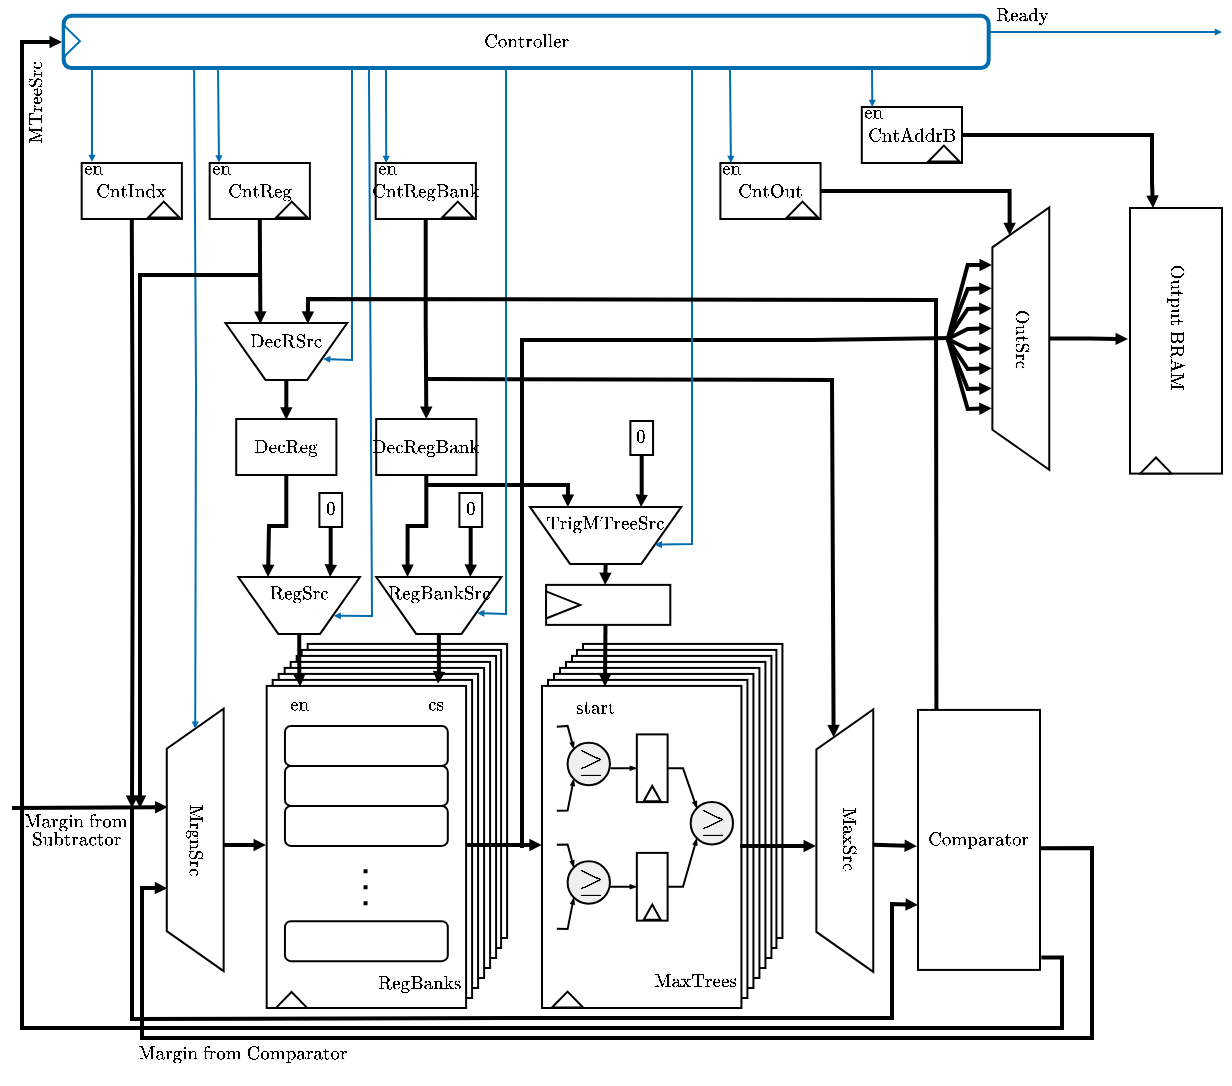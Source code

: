 <mxfile version="28.0.4">
  <diagram name="Page-1" id="qgKWTRnhQgjnjcgVLp99">
    <mxGraphModel dx="671" dy="353" grid="1" gridSize="5" guides="1" tooltips="1" connect="1" arrows="1" fold="1" page="1" pageScale="1" pageWidth="595" pageHeight="842" math="1" shadow="0">
      <root>
        <mxCell id="0" />
        <mxCell id="1" parent="0" />
        <mxCell id="4T01Y7rvJt7G6xIn6hby-263" value="" style="endArrow=block;html=1;rounded=0;endSize=1;endFill=1;strokeColor=#006EAF;" edge="1" parent="1">
          <mxGeometry width="50" height="50" relative="1" as="geometry">
            <mxPoint x="512.52" y="92.0" as="sourcePoint" />
            <mxPoint x="630" y="92" as="targetPoint" />
          </mxGeometry>
        </mxCell>
        <mxCell id="4T01Y7rvJt7G6xIn6hby-2" style="edgeStyle=orthogonalEdgeStyle;rounded=0;orthogonalLoop=1;jettySize=auto;html=1;strokeWidth=2;endArrow=block;endFill=1;endSize=1;exitX=1.011;exitY=0.952;exitDx=0;exitDy=0;exitPerimeter=0;" edge="1" parent="1" source="4T01Y7rvJt7G6xIn6hby-57">
          <mxGeometry relative="1" as="geometry">
            <mxPoint x="50" y="97" as="targetPoint" />
            <Array as="points">
              <mxPoint x="550" y="555" />
              <mxPoint x="550" y="590" />
              <mxPoint x="30" y="590" />
              <mxPoint x="30" y="97" />
            </Array>
            <mxPoint x="550" y="555" as="sourcePoint" />
          </mxGeometry>
        </mxCell>
        <mxCell id="4T01Y7rvJt7G6xIn6hby-13" value="" style="rounded=0;whiteSpace=wrap;html=1;" vertex="1" parent="1">
          <mxGeometry x="172.84" y="397.96" width="99.71" height="147.04" as="geometry" />
        </mxCell>
        <mxCell id="4T01Y7rvJt7G6xIn6hby-14" value="" style="rounded=0;whiteSpace=wrap;html=1;" vertex="1" parent="1">
          <mxGeometry x="169.84" y="400.96" width="99.71" height="149.04" as="geometry" />
        </mxCell>
        <mxCell id="4T01Y7rvJt7G6xIn6hby-16" value="" style="rounded=0;whiteSpace=wrap;html=1;" vertex="1" parent="1">
          <mxGeometry x="167.34" y="403.96" width="99.71" height="151.04" as="geometry" />
        </mxCell>
        <mxCell id="4T01Y7rvJt7G6xIn6hby-17" value="" style="rounded=0;whiteSpace=wrap;html=1;" vertex="1" parent="1">
          <mxGeometry x="164.34" y="406.96" width="99.71" height="153.04" as="geometry" />
        </mxCell>
        <mxCell id="4T01Y7rvJt7G6xIn6hby-18" value="" style="rounded=0;whiteSpace=wrap;html=1;" vertex="1" parent="1">
          <mxGeometry x="161.34" y="409.96" width="99.71" height="155.04" as="geometry" />
        </mxCell>
        <mxCell id="4T01Y7rvJt7G6xIn6hby-19" value="" style="rounded=0;whiteSpace=wrap;html=1;" vertex="1" parent="1">
          <mxGeometry x="158.34" y="412.96" width="99.71" height="157.04" as="geometry" />
        </mxCell>
        <mxCell id="4T01Y7rvJt7G6xIn6hby-20" value="" style="rounded=0;whiteSpace=wrap;html=1;" vertex="1" parent="1">
          <mxGeometry x="155.34" y="415.96" width="99.71" height="159.04" as="geometry" />
        </mxCell>
        <mxCell id="4T01Y7rvJt7G6xIn6hby-24" value="" style="endArrow=block;html=1;rounded=0;exitX=0.764;exitY=1.013;exitDx=0;exitDy=0;exitPerimeter=0;entryX=-0.005;entryY=0.335;entryDx=0;entryDy=0;entryPerimeter=0;endSize=1;endFill=1;strokeWidth=2;" edge="1" parent="1">
          <mxGeometry width="50" height="50" relative="1" as="geometry">
            <mxPoint x="117.0" y="498.5" as="sourcePoint" />
            <mxPoint x="152.0" y="498.5" as="targetPoint" />
          </mxGeometry>
        </mxCell>
        <mxCell id="4T01Y7rvJt7G6xIn6hby-29" value="" style="rounded=0;whiteSpace=wrap;html=1;" vertex="1" parent="1">
          <mxGeometry x="152.34" y="418.96" width="99.71" height="161.04" as="geometry" />
        </mxCell>
        <mxCell id="4T01Y7rvJt7G6xIn6hby-33" value="" style="rounded=1;whiteSpace=wrap;html=1;" vertex="1" parent="1">
          <mxGeometry x="161.48" y="478.96" width="81.42" height="20" as="geometry" />
        </mxCell>
        <mxCell id="4T01Y7rvJt7G6xIn6hby-34" value="" style="rounded=1;whiteSpace=wrap;html=1;" vertex="1" parent="1">
          <mxGeometry x="161.48" y="458.96" width="81.42" height="20" as="geometry" />
        </mxCell>
        <mxCell id="4T01Y7rvJt7G6xIn6hby-35" value="" style="rounded=1;whiteSpace=wrap;html=1;" vertex="1" parent="1">
          <mxGeometry x="161.48" y="438.96" width="81.42" height="20" as="geometry" />
        </mxCell>
        <mxCell id="4T01Y7rvJt7G6xIn6hby-36" value="" style="endArrow=none;dashed=1;html=1;dashPattern=1 3;strokeWidth=2;rounded=0;" edge="1" parent="1">
          <mxGeometry width="50" height="50" relative="1" as="geometry">
            <mxPoint x="201.77" y="510.57" as="sourcePoint" />
            <mxPoint x="201.77" y="530.57" as="targetPoint" />
          </mxGeometry>
        </mxCell>
        <mxCell id="4T01Y7rvJt7G6xIn6hby-37" value="" style="rounded=1;whiteSpace=wrap;html=1;" vertex="1" parent="1">
          <mxGeometry x="161.48" y="536.57" width="81.42" height="20" as="geometry" />
        </mxCell>
        <mxCell id="4T01Y7rvJt7G6xIn6hby-38" value="&lt;font style=&quot;font-size: 8px;&quot;&gt;$$\text{en}$$&lt;/font&gt;" style="text;html=1;align=center;verticalAlign=middle;whiteSpace=wrap;rounded=0;" vertex="1" parent="1">
          <mxGeometry x="163.32" y="425.19" width="10.52" height="7.54" as="geometry" />
        </mxCell>
        <mxCell id="4T01Y7rvJt7G6xIn6hby-39" value="&lt;font style=&quot;font-size: 8px;&quot;&gt;$$\text{cs}$$&lt;/font&gt;" style="text;html=1;align=center;verticalAlign=middle;whiteSpace=wrap;rounded=0;" vertex="1" parent="1">
          <mxGeometry x="231.5" y="425.19" width="9.1" height="7.54" as="geometry" />
        </mxCell>
        <mxCell id="4T01Y7rvJt7G6xIn6hby-42" value="" style="shape=trapezoid;perimeter=trapezoidPerimeter;whiteSpace=wrap;html=1;fixedSize=1;rotation=-90;fillColor=#FFFFFF;strokeWidth=1;" vertex="1" parent="1">
          <mxGeometry x="375.8" y="482.13" width="131.22" height="28.44" as="geometry" />
        </mxCell>
        <mxCell id="4T01Y7rvJt7G6xIn6hby-57" value="&lt;h5&gt;&lt;font face=&quot;Helvetica&quot; style=&quot;font-size: 8px;&quot;&gt;$$\text{Comparator}$$&lt;/font&gt;&lt;/h5&gt;" style="rounded=0;whiteSpace=wrap;html=1;rotation=0;" vertex="1" parent="1">
          <mxGeometry x="478" y="430.96" width="61" height="130" as="geometry" />
        </mxCell>
        <mxCell id="4T01Y7rvJt7G6xIn6hby-58" value="" style="shape=trapezoid;perimeter=trapezoidPerimeter;whiteSpace=wrap;html=1;fixedSize=1;rotation=-90;fillColor=#FFFFFF;strokeWidth=1;" vertex="1" parent="1">
          <mxGeometry x="51.0" y="481.74" width="131.22" height="28.44" as="geometry" />
        </mxCell>
        <mxCell id="4T01Y7rvJt7G6xIn6hby-59" value="" style="endArrow=block;html=1;rounded=0;exitX=0.5;exitY=1;exitDx=0;exitDy=0;entryX=-0.008;entryY=0.524;entryDx=0;entryDy=0;endSize=1;endFill=1;strokeWidth=2;entryPerimeter=0;" edge="1" parent="1" target="4T01Y7rvJt7G6xIn6hby-57">
          <mxGeometry width="50" height="50" relative="1" as="geometry">
            <mxPoint x="455.63" y="498.35" as="sourcePoint" />
            <mxPoint x="478" y="497.96" as="targetPoint" />
          </mxGeometry>
        </mxCell>
        <mxCell id="4T01Y7rvJt7G6xIn6hby-60" value="" style="shape=trapezoid;perimeter=trapezoidPerimeter;whiteSpace=wrap;html=1;fixedSize=1;rotation=-180;fillColor=#FFFFFF;strokeWidth=1;" vertex="1" parent="1">
          <mxGeometry x="138.15" y="364.5" width="60.87" height="28.44" as="geometry" />
        </mxCell>
        <mxCell id="4T01Y7rvJt7G6xIn6hby-61" value="" style="shape=trapezoid;perimeter=trapezoidPerimeter;whiteSpace=wrap;html=1;fixedSize=1;rotation=-180;fillColor=#FFFFFF;strokeWidth=1;" vertex="1" parent="1">
          <mxGeometry x="207.11" y="364.5" width="62.65" height="28.44" as="geometry" />
        </mxCell>
        <mxCell id="4T01Y7rvJt7G6xIn6hby-62" value="&lt;font style=&quot;font-size: 8px;&quot;&gt;$$\text{RegBankSrc}$$&lt;/font&gt;" style="text;html=1;align=center;verticalAlign=middle;whiteSpace=wrap;rounded=0;" vertex="1" parent="1">
          <mxGeometry x="220.68" y="364.5" width="35.52" height="16.44" as="geometry" />
        </mxCell>
        <mxCell id="4T01Y7rvJt7G6xIn6hby-63" value="&lt;font style=&quot;font-size: 8px;&quot;&gt;$$\text{RegSrc}$$&lt;/font&gt;" style="text;html=1;align=center;verticalAlign=middle;whiteSpace=wrap;rounded=0;" vertex="1" parent="1">
          <mxGeometry x="150.82" y="364.5" width="35.52" height="16.44" as="geometry" />
        </mxCell>
        <mxCell id="4T01Y7rvJt7G6xIn6hby-64" style="edgeStyle=orthogonalEdgeStyle;rounded=0;orthogonalLoop=1;jettySize=auto;html=1;entryX=0.168;entryY=0.002;entryDx=0;entryDy=0;entryPerimeter=0;endSize=1;endArrow=block;endFill=1;strokeWidth=2;" edge="1" parent="1" source="4T01Y7rvJt7G6xIn6hby-60" target="4T01Y7rvJt7G6xIn6hby-29">
          <mxGeometry relative="1" as="geometry" />
        </mxCell>
        <mxCell id="4T01Y7rvJt7G6xIn6hby-65" style="edgeStyle=orthogonalEdgeStyle;rounded=0;orthogonalLoop=1;jettySize=auto;html=1;entryX=0.829;entryY=0.012;entryDx=0;entryDy=0;entryPerimeter=0;endSize=1;endArrow=block;endFill=1;strokeWidth=2;" edge="1" parent="1" source="4T01Y7rvJt7G6xIn6hby-61" target="4T01Y7rvJt7G6xIn6hby-20">
          <mxGeometry relative="1" as="geometry" />
        </mxCell>
        <mxCell id="4T01Y7rvJt7G6xIn6hby-95" value="" style="endArrow=block;html=1;rounded=0;entryX=0.587;entryY=-0.022;entryDx=0;entryDy=0;entryPerimeter=0;endSize=1;endFill=1;strokeWidth=2;" edge="1" parent="1">
          <mxGeometry width="50" height="50" relative="1" as="geometry">
            <mxPoint x="25" y="480" as="sourcePoint" />
            <mxPoint x="102.764" y="479.544" as="targetPoint" />
          </mxGeometry>
        </mxCell>
        <mxCell id="4T01Y7rvJt7G6xIn6hby-97" style="edgeStyle=orthogonalEdgeStyle;rounded=0;orthogonalLoop=1;jettySize=auto;html=1;entryX=0.25;entryY=1;entryDx=0;entryDy=0;endSize=1;strokeWidth=2;endArrow=block;endFill=1;" edge="1" parent="1" source="4T01Y7rvJt7G6xIn6hby-98" target="4T01Y7rvJt7G6xIn6hby-61">
          <mxGeometry relative="1" as="geometry" />
        </mxCell>
        <mxCell id="4T01Y7rvJt7G6xIn6hby-98" value="&lt;font style=&quot;font-size: 8px;&quot;&gt;$$0$$&lt;/font&gt;" style="rounded=0;whiteSpace=wrap;html=1;" vertex="1" parent="1">
          <mxGeometry x="248.71" y="322.5" width="11.34" height="17" as="geometry" />
        </mxCell>
        <mxCell id="4T01Y7rvJt7G6xIn6hby-99" style="edgeStyle=orthogonalEdgeStyle;rounded=0;orthogonalLoop=1;jettySize=auto;html=1;entryX=0.75;entryY=1;entryDx=0;entryDy=0;endSize=1;endArrow=block;endFill=1;strokeWidth=2;" edge="1" parent="1" source="4T01Y7rvJt7G6xIn6hby-100" target="4T01Y7rvJt7G6xIn6hby-61">
          <mxGeometry relative="1" as="geometry" />
        </mxCell>
        <mxCell id="4T01Y7rvJt7G6xIn6hby-100" value="&lt;font style=&quot;font-size: 8px;&quot;&gt;$$\text{DecRegBank}$$&lt;/font&gt;" style="rounded=0;whiteSpace=wrap;html=1;" vertex="1" parent="1">
          <mxGeometry x="207.11" y="285.5" width="50.1" height="28" as="geometry" />
        </mxCell>
        <mxCell id="4T01Y7rvJt7G6xIn6hby-101" style="edgeStyle=orthogonalEdgeStyle;rounded=0;orthogonalLoop=1;jettySize=auto;html=1;entryX=0.25;entryY=1;entryDx=0;entryDy=0;endSize=1;strokeWidth=2;endArrow=block;endFill=1;" edge="1" parent="1" source="4T01Y7rvJt7G6xIn6hby-102">
          <mxGeometry relative="1" as="geometry">
            <mxPoint x="184.0" y="364.5" as="targetPoint" />
          </mxGeometry>
        </mxCell>
        <mxCell id="4T01Y7rvJt7G6xIn6hby-102" value="&lt;font style=&quot;font-size: 8px;&quot;&gt;$$0$$&lt;/font&gt;" style="rounded=0;whiteSpace=wrap;html=1;" vertex="1" parent="1">
          <mxGeometry x="178.71" y="322.5" width="11.34" height="17" as="geometry" />
        </mxCell>
        <mxCell id="4T01Y7rvJt7G6xIn6hby-103" style="edgeStyle=orthogonalEdgeStyle;rounded=0;orthogonalLoop=1;jettySize=auto;html=1;entryX=0.75;entryY=1;entryDx=0;entryDy=0;endSize=1;endArrow=block;endFill=1;strokeWidth=2;" edge="1" parent="1" source="4T01Y7rvJt7G6xIn6hby-104">
          <mxGeometry relative="1" as="geometry">
            <mxPoint x="153.0" y="364.5" as="targetPoint" />
          </mxGeometry>
        </mxCell>
        <mxCell id="4T01Y7rvJt7G6xIn6hby-104" value="&lt;font style=&quot;font-size: 8px;&quot;&gt;$$\text{DecReg}$$&lt;/font&gt;" style="rounded=0;whiteSpace=wrap;html=1;" vertex="1" parent="1">
          <mxGeometry x="137.11" y="285.5" width="50.1" height="28" as="geometry" />
        </mxCell>
        <mxCell id="4T01Y7rvJt7G6xIn6hby-105" style="edgeStyle=orthogonalEdgeStyle;rounded=0;orthogonalLoop=1;jettySize=auto;html=1;entryX=0.5;entryY=0;entryDx=0;entryDy=0;endSize=1;endArrow=block;endFill=1;strokeWidth=2;" edge="1" parent="1" source="4T01Y7rvJt7G6xIn6hby-106" target="4T01Y7rvJt7G6xIn6hby-104">
          <mxGeometry relative="1" as="geometry" />
        </mxCell>
        <mxCell id="4T01Y7rvJt7G6xIn6hby-106" value="" style="shape=trapezoid;perimeter=trapezoidPerimeter;whiteSpace=wrap;html=1;fixedSize=1;rotation=-180;fillColor=#FFFFFF;strokeWidth=1;flipH=0;flipV=0;direction=east;" vertex="1" parent="1">
          <mxGeometry x="131.72" y="237.5" width="60.87" height="28.44" as="geometry" />
        </mxCell>
        <mxCell id="4T01Y7rvJt7G6xIn6hby-107" value="&lt;font style=&quot;font-size: 8px;&quot;&gt;$$\text{DecRSrc}$$&lt;/font&gt;" style="text;html=1;align=center;verticalAlign=middle;whiteSpace=wrap;rounded=0;" vertex="1" parent="1">
          <mxGeometry x="140.74" y="240.5" width="42.84" height="12.56" as="geometry" />
        </mxCell>
        <mxCell id="4T01Y7rvJt7G6xIn6hby-109" value="" style="shape=trapezoid;perimeter=trapezoidPerimeter;whiteSpace=wrap;html=1;fixedSize=1;rotation=180;fillColor=#FFFFFF;strokeWidth=1;" vertex="1" parent="1">
          <mxGeometry x="284" y="329.505" width="75.65" height="28.44" as="geometry" />
        </mxCell>
        <mxCell id="4T01Y7rvJt7G6xIn6hby-110" value="" style="group;rotation=90;" vertex="1" connectable="0" parent="1">
          <mxGeometry x="307" y="343.505" width="32.22" height="62.09" as="geometry" />
        </mxCell>
        <mxCell id="4T01Y7rvJt7G6xIn6hby-111" value="" style="rounded=0;whiteSpace=wrap;html=1;rotation=90;" vertex="1" parent="4T01Y7rvJt7G6xIn6hby-110">
          <mxGeometry x="6.11" y="3.89" width="20" height="62.09" as="geometry" />
        </mxCell>
        <mxCell id="4T01Y7rvJt7G6xIn6hby-112" value="" style="triangle;whiteSpace=wrap;html=1;rotation=0;" vertex="1" parent="4T01Y7rvJt7G6xIn6hby-110">
          <mxGeometry x="-14.98" y="28.15" width="17.09" height="13.57" as="geometry" />
        </mxCell>
        <mxCell id="4T01Y7rvJt7G6xIn6hby-113" value="&lt;font style=&quot;font-size: 8px;&quot;&gt;$$\text{TrigMTreeSrc}$$&lt;/font&gt;" style="text;html=1;align=center;verticalAlign=middle;whiteSpace=wrap;rounded=0;rotation=0;" vertex="1" parent="1">
          <mxGeometry x="291.82" y="328.505" width="60" height="18" as="geometry" />
        </mxCell>
        <mxCell id="4T01Y7rvJt7G6xIn6hby-114" value="" style="endArrow=block;html=1;rounded=0;exitX=0.5;exitY=0;exitDx=0;exitDy=0;entryX=0.006;entryY=0.525;entryDx=0;entryDy=0;entryPerimeter=0;endSize=1;endFill=1;strokeWidth=2;" edge="1" parent="1" source="4T01Y7rvJt7G6xIn6hby-109" target="4T01Y7rvJt7G6xIn6hby-111">
          <mxGeometry width="50" height="50" relative="1" as="geometry">
            <mxPoint x="280" y="359.505" as="sourcePoint" />
            <mxPoint x="330" y="409.505" as="targetPoint" />
          </mxGeometry>
        </mxCell>
        <mxCell id="4T01Y7rvJt7G6xIn6hby-115" style="edgeStyle=orthogonalEdgeStyle;rounded=0;orthogonalLoop=1;jettySize=auto;html=1;entryX=0.25;entryY=1;entryDx=0;entryDy=0;endSize=1;strokeWidth=2;endArrow=block;endFill=1;" edge="1" parent="1" source="4T01Y7rvJt7G6xIn6hby-116">
          <mxGeometry relative="1" as="geometry">
            <mxPoint x="339.48" y="329.5" as="targetPoint" />
          </mxGeometry>
        </mxCell>
        <mxCell id="4T01Y7rvJt7G6xIn6hby-116" value="&lt;font style=&quot;font-size: 8px;&quot;&gt;$$0$$&lt;/font&gt;" style="rounded=0;whiteSpace=wrap;html=1;" vertex="1" parent="1">
          <mxGeometry x="334.19" y="286.5" width="11.34" height="17" as="geometry" />
        </mxCell>
        <mxCell id="4T01Y7rvJt7G6xIn6hby-117" value="" style="endArrow=block;html=1;rounded=0;entryX=0.75;entryY=1;entryDx=0;entryDy=0;strokeWidth=2;endFill=1;endSize=1;" edge="1" parent="1" target="4T01Y7rvJt7G6xIn6hby-109">
          <mxGeometry width="50" height="50" relative="1" as="geometry">
            <mxPoint x="233.0" y="318.5" as="sourcePoint" />
            <mxPoint x="395" y="318.5" as="targetPoint" />
            <Array as="points">
              <mxPoint x="303" y="318.5" />
            </Array>
          </mxGeometry>
        </mxCell>
        <mxCell id="4T01Y7rvJt7G6xIn6hby-166" value="" style="endArrow=block;html=1;rounded=0;strokeWidth=2;endSize=1;endFill=1;entryX=0;entryY=0.75;entryDx=0;entryDy=0;" edge="1" parent="1" target="4T01Y7rvJt7G6xIn6hby-57">
          <mxGeometry width="50" height="50" relative="1" as="geometry">
            <mxPoint x="85" y="480" as="sourcePoint" />
            <mxPoint x="95.0" y="564.5" as="targetPoint" />
            <Array as="points">
              <mxPoint x="85.0" y="555.5" />
              <mxPoint x="85.0" y="585.5" />
              <mxPoint x="290" y="585" />
              <mxPoint x="465" y="585" />
              <mxPoint x="465" y="556" />
              <mxPoint x="465" y="528" />
            </Array>
          </mxGeometry>
        </mxCell>
        <mxCell id="4T01Y7rvJt7G6xIn6hby-167" value="" style="endArrow=block;html=1;rounded=0;entryX=0.316;entryY=0.008;entryDx=0;entryDy=0;entryPerimeter=0;endSize=1;endFill=1;strokeWidth=2;exitX=1.003;exitY=0.532;exitDx=0;exitDy=0;exitPerimeter=0;" edge="1" parent="1" source="4T01Y7rvJt7G6xIn6hby-57" target="4T01Y7rvJt7G6xIn6hby-58">
          <mxGeometry width="50" height="50" relative="1" as="geometry">
            <mxPoint x="540" y="500" as="sourcePoint" />
            <mxPoint x="98.565" y="555.43" as="targetPoint" />
            <Array as="points">
              <mxPoint x="565" y="500" />
              <mxPoint x="565" y="595" />
              <mxPoint x="330" y="595" />
              <mxPoint x="90" y="595" />
              <mxPoint x="90" y="520" />
            </Array>
          </mxGeometry>
        </mxCell>
        <mxCell id="4T01Y7rvJt7G6xIn6hby-168" value="" style="endArrow=none;html=1;rounded=0;endSize=1;endFill=1;strokeWidth=2;startFill=0;" edge="1" parent="1">
          <mxGeometry width="50" height="50" relative="1" as="geometry">
            <mxPoint x="280" y="500" as="sourcePoint" />
            <mxPoint x="495" y="245" as="targetPoint" />
            <Array as="points">
              <mxPoint x="280" y="246" />
              <mxPoint x="385" y="246" />
              <mxPoint x="425" y="246" />
            </Array>
          </mxGeometry>
        </mxCell>
        <mxCell id="4T01Y7rvJt7G6xIn6hby-169" style="edgeStyle=orthogonalEdgeStyle;rounded=0;orthogonalLoop=1;jettySize=auto;html=1;endSize=1;endArrow=block;endFill=1;strokeWidth=2;" edge="1" parent="1" source="4T01Y7rvJt7G6xIn6hby-170">
          <mxGeometry relative="1" as="geometry">
            <mxPoint x="583" y="245.5" as="targetPoint" />
          </mxGeometry>
        </mxCell>
        <mxCell id="4T01Y7rvJt7G6xIn6hby-170" value="" style="shape=trapezoid;perimeter=trapezoidPerimeter;whiteSpace=wrap;html=1;fixedSize=1;rotation=-90;fillColor=#FFFFFF;strokeWidth=1;" vertex="1" parent="1">
          <mxGeometry x="463.8" y="231.06" width="131.22" height="28.44" as="geometry" />
        </mxCell>
        <mxCell id="4T01Y7rvJt7G6xIn6hby-171" value="" style="endArrow=block;html=1;rounded=0;entryX=-0.005;entryY=0.335;entryDx=0;entryDy=0;entryPerimeter=0;endSize=1;endFill=1;strokeWidth=2;" edge="1" parent="1">
          <mxGeometry width="50" height="50" relative="1" as="geometry">
            <mxPoint x="492.84" y="245.5" as="sourcePoint" />
            <mxPoint x="514.86" y="220.16" as="targetPoint" />
            <Array as="points">
              <mxPoint x="502.84" y="220.5" />
            </Array>
          </mxGeometry>
        </mxCell>
        <mxCell id="4T01Y7rvJt7G6xIn6hby-172" value="" style="endArrow=block;html=1;rounded=0;entryX=-0.005;entryY=0.335;entryDx=0;entryDy=0;entryPerimeter=0;endSize=1;endFill=1;strokeWidth=2;" edge="1" parent="1">
          <mxGeometry width="50" height="50" relative="1" as="geometry">
            <mxPoint x="492.84" y="245.5" as="sourcePoint" />
            <mxPoint x="514.86" y="230.16" as="targetPoint" />
            <Array as="points">
              <mxPoint x="502.84" y="230.5" />
            </Array>
          </mxGeometry>
        </mxCell>
        <mxCell id="4T01Y7rvJt7G6xIn6hby-173" value="" style="endArrow=block;html=1;rounded=0;entryX=-0.005;entryY=0.335;entryDx=0;entryDy=0;entryPerimeter=0;endSize=1;endFill=1;strokeWidth=2;" edge="1" parent="1">
          <mxGeometry width="50" height="50" relative="1" as="geometry">
            <mxPoint x="492.84" y="245.5" as="sourcePoint" />
            <mxPoint x="514.86" y="240.16" as="targetPoint" />
            <Array as="points">
              <mxPoint x="502.84" y="240.5" />
            </Array>
          </mxGeometry>
        </mxCell>
        <mxCell id="4T01Y7rvJt7G6xIn6hby-174" value="" style="endArrow=block;html=1;rounded=0;entryX=-0.005;entryY=0.335;entryDx=0;entryDy=0;entryPerimeter=0;endSize=1;endFill=1;strokeWidth=2;" edge="1" parent="1">
          <mxGeometry width="50" height="50" relative="1" as="geometry">
            <mxPoint x="492.84" y="245.5" as="sourcePoint" />
            <mxPoint x="514.86" y="250.16" as="targetPoint" />
            <Array as="points">
              <mxPoint x="502.84" y="250.5" />
            </Array>
          </mxGeometry>
        </mxCell>
        <mxCell id="4T01Y7rvJt7G6xIn6hby-175" value="" style="endArrow=block;html=1;rounded=0;entryX=-0.005;entryY=0.335;entryDx=0;entryDy=0;entryPerimeter=0;endSize=1;endFill=1;strokeWidth=2;" edge="1" parent="1">
          <mxGeometry width="50" height="50" relative="1" as="geometry">
            <mxPoint x="492.84" y="245.5" as="sourcePoint" />
            <mxPoint x="514.86" y="260.16" as="targetPoint" />
            <Array as="points">
              <mxPoint x="502.84" y="260.5" />
            </Array>
          </mxGeometry>
        </mxCell>
        <mxCell id="4T01Y7rvJt7G6xIn6hby-176" value="" style="endArrow=block;html=1;rounded=0;entryX=-0.005;entryY=0.335;entryDx=0;entryDy=0;entryPerimeter=0;endSize=1;endFill=1;strokeWidth=2;" edge="1" parent="1">
          <mxGeometry width="50" height="50" relative="1" as="geometry">
            <mxPoint x="492.84" y="245.5" as="sourcePoint" />
            <mxPoint x="514.86" y="270.16" as="targetPoint" />
            <Array as="points">
              <mxPoint x="502.84" y="270.5" />
            </Array>
          </mxGeometry>
        </mxCell>
        <mxCell id="4T01Y7rvJt7G6xIn6hby-177" value="" style="endArrow=block;html=1;rounded=0;entryX=-0.005;entryY=0.335;entryDx=0;entryDy=0;entryPerimeter=0;endSize=1;endFill=1;strokeWidth=2;" edge="1" parent="1">
          <mxGeometry width="50" height="50" relative="1" as="geometry">
            <mxPoint x="492.84" y="245.5" as="sourcePoint" />
            <mxPoint x="514.86" y="280.16" as="targetPoint" />
            <Array as="points">
              <mxPoint x="502.84" y="280.5" />
            </Array>
          </mxGeometry>
        </mxCell>
        <mxCell id="4T01Y7rvJt7G6xIn6hby-178" value="" style="endArrow=block;html=1;rounded=0;entryX=-0.005;entryY=0.335;entryDx=0;entryDy=0;entryPerimeter=0;endSize=1;endFill=1;strokeWidth=2;" edge="1" parent="1">
          <mxGeometry width="50" height="50" relative="1" as="geometry">
            <mxPoint x="492.84" y="245.5" as="sourcePoint" />
            <mxPoint x="515" y="208.5" as="targetPoint" />
            <Array as="points">
              <mxPoint x="502.84" y="208.5" />
            </Array>
          </mxGeometry>
        </mxCell>
        <mxCell id="4T01Y7rvJt7G6xIn6hby-179" style="edgeStyle=orthogonalEdgeStyle;rounded=0;orthogonalLoop=1;jettySize=auto;html=1;endSize=1;strokeWidth=2;endArrow=block;endFill=1;startFill=0;exitX=0.5;exitY=1;exitDx=0;exitDy=0;" edge="1" parent="1">
          <mxGeometry relative="1" as="geometry">
            <mxPoint x="85" y="480" as="targetPoint" />
            <mxPoint x="84.89" y="182.5" as="sourcePoint" />
          </mxGeometry>
        </mxCell>
        <mxCell id="4T01Y7rvJt7G6xIn6hby-180" value="" style="group" vertex="1" connectable="0" parent="1">
          <mxGeometry x="59.84" y="157.5" width="50.1" height="28" as="geometry" />
        </mxCell>
        <mxCell id="4T01Y7rvJt7G6xIn6hby-181" value="&lt;font style=&quot;font-size: 8px;&quot;&gt;$$\text{CntIndx}$$&lt;/font&gt;" style="rounded=0;whiteSpace=wrap;html=1;" vertex="1" parent="4T01Y7rvJt7G6xIn6hby-180">
          <mxGeometry width="50.1" height="28" as="geometry" />
        </mxCell>
        <mxCell id="4T01Y7rvJt7G6xIn6hby-182" value="" style="triangle;whiteSpace=wrap;html=1;rotation=-90;" vertex="1" parent="4T01Y7rvJt7G6xIn6hby-180">
          <mxGeometry x="37.08" y="15.51" width="7.95" height="15.57" as="geometry" />
        </mxCell>
        <mxCell id="4T01Y7rvJt7G6xIn6hby-183" value="&lt;font style=&quot;font-size: 8px;&quot;&gt;$$\text{en}$$&lt;/font&gt;" style="text;html=1;align=center;verticalAlign=middle;whiteSpace=wrap;rounded=0;" vertex="1" parent="4T01Y7rvJt7G6xIn6hby-180">
          <mxGeometry x="1.137e-13" width="10.52" height="7.54" as="geometry" />
        </mxCell>
        <mxCell id="4T01Y7rvJt7G6xIn6hby-184" value="" style="group" vertex="1" connectable="0" parent="1">
          <mxGeometry x="123.84" y="157.5" width="50.1" height="28" as="geometry" />
        </mxCell>
        <mxCell id="4T01Y7rvJt7G6xIn6hby-185" value="&lt;font style=&quot;font-size: 8px;&quot;&gt;$$\text{CntReg}$$&lt;/font&gt;" style="rounded=0;whiteSpace=wrap;html=1;" vertex="1" parent="4T01Y7rvJt7G6xIn6hby-184">
          <mxGeometry width="50.1" height="28" as="geometry" />
        </mxCell>
        <mxCell id="4T01Y7rvJt7G6xIn6hby-186" value="" style="triangle;whiteSpace=wrap;html=1;rotation=-90;" vertex="1" parent="4T01Y7rvJt7G6xIn6hby-184">
          <mxGeometry x="37.08" y="15.51" width="7.95" height="15.57" as="geometry" />
        </mxCell>
        <mxCell id="4T01Y7rvJt7G6xIn6hby-187" value="&lt;font style=&quot;font-size: 8px;&quot;&gt;$$\text{en}$$&lt;/font&gt;" style="text;html=1;align=center;verticalAlign=middle;whiteSpace=wrap;rounded=0;" vertex="1" parent="4T01Y7rvJt7G6xIn6hby-184">
          <mxGeometry x="1.137e-13" width="10.52" height="7.54" as="geometry" />
        </mxCell>
        <mxCell id="4T01Y7rvJt7G6xIn6hby-188" value="" style="endArrow=block;html=1;rounded=0;exitX=0.5;exitY=1;exitDx=0;exitDy=0;entryX=0.501;entryY=-0.204;entryDx=0;entryDy=0;entryPerimeter=0;endSize=1;endFill=1;strokeWidth=2;" edge="1" parent="1" source="4T01Y7rvJt7G6xIn6hby-185">
          <mxGeometry width="50" height="50" relative="1" as="geometry">
            <mxPoint x="171.84" y="285.5" as="sourcePoint" />
            <mxPoint x="149.203" y="237.938" as="targetPoint" />
          </mxGeometry>
        </mxCell>
        <mxCell id="4T01Y7rvJt7G6xIn6hby-189" value="" style="group" vertex="1" connectable="0" parent="1">
          <mxGeometry x="206.84" y="157.5" width="50.1" height="28" as="geometry" />
        </mxCell>
        <mxCell id="4T01Y7rvJt7G6xIn6hby-190" value="&lt;font style=&quot;font-size: 8px;&quot;&gt;$$\text{CntRegBank}$$&lt;/font&gt;" style="rounded=0;whiteSpace=wrap;html=1;" vertex="1" parent="4T01Y7rvJt7G6xIn6hby-189">
          <mxGeometry width="50.1" height="28" as="geometry" />
        </mxCell>
        <mxCell id="4T01Y7rvJt7G6xIn6hby-191" value="" style="triangle;whiteSpace=wrap;html=1;rotation=-90;" vertex="1" parent="4T01Y7rvJt7G6xIn6hby-189">
          <mxGeometry x="37.08" y="15.51" width="7.95" height="15.57" as="geometry" />
        </mxCell>
        <mxCell id="4T01Y7rvJt7G6xIn6hby-192" value="&lt;font style=&quot;font-size: 8px;&quot;&gt;$$\text{en}$$&lt;/font&gt;" style="text;html=1;align=center;verticalAlign=middle;whiteSpace=wrap;rounded=0;" vertex="1" parent="4T01Y7rvJt7G6xIn6hby-189">
          <mxGeometry x="1.137e-13" width="10.52" height="7.54" as="geometry" />
        </mxCell>
        <mxCell id="4T01Y7rvJt7G6xIn6hby-193" style="edgeStyle=orthogonalEdgeStyle;rounded=0;orthogonalLoop=1;jettySize=auto;html=1;entryX=0.5;entryY=0;entryDx=0;entryDy=0;strokeWidth=2;endArrow=block;endFill=1;endSize=1;" edge="1" parent="1" source="4T01Y7rvJt7G6xIn6hby-190" target="4T01Y7rvJt7G6xIn6hby-100">
          <mxGeometry relative="1" as="geometry" />
        </mxCell>
        <mxCell id="4T01Y7rvJt7G6xIn6hby-194" value="" style="group" vertex="1" connectable="0" parent="1">
          <mxGeometry x="379.19" y="157.5" width="50.1" height="28" as="geometry" />
        </mxCell>
        <mxCell id="4T01Y7rvJt7G6xIn6hby-195" value="&lt;font style=&quot;font-size: 8px;&quot;&gt;$$\text{CntOut}$$&lt;/font&gt;" style="rounded=0;whiteSpace=wrap;html=1;" vertex="1" parent="4T01Y7rvJt7G6xIn6hby-194">
          <mxGeometry width="50.1" height="28" as="geometry" />
        </mxCell>
        <mxCell id="4T01Y7rvJt7G6xIn6hby-196" value="" style="triangle;whiteSpace=wrap;html=1;rotation=-90;" vertex="1" parent="4T01Y7rvJt7G6xIn6hby-194">
          <mxGeometry x="37.08" y="15.51" width="7.95" height="15.57" as="geometry" />
        </mxCell>
        <mxCell id="4T01Y7rvJt7G6xIn6hby-197" value="&lt;font style=&quot;font-size: 8px;&quot;&gt;$$\text{en}$$&lt;/font&gt;" style="text;html=1;align=center;verticalAlign=middle;whiteSpace=wrap;rounded=0;" vertex="1" parent="4T01Y7rvJt7G6xIn6hby-194">
          <mxGeometry width="10.52" height="7.54" as="geometry" />
        </mxCell>
        <mxCell id="4T01Y7rvJt7G6xIn6hby-199" style="edgeStyle=orthogonalEdgeStyle;rounded=0;orthogonalLoop=1;jettySize=auto;html=1;entryX=1;entryY=0.25;entryDx=0;entryDy=0;strokeWidth=2;endArrow=block;endFill=1;endSize=1;" edge="1" parent="1" source="4T01Y7rvJt7G6xIn6hby-195" target="4T01Y7rvJt7G6xIn6hby-170">
          <mxGeometry relative="1" as="geometry">
            <Array as="points">
              <mxPoint x="524" y="172" />
            </Array>
          </mxGeometry>
        </mxCell>
        <mxCell id="4T01Y7rvJt7G6xIn6hby-200" value="" style="group" vertex="1" connectable="0" parent="1">
          <mxGeometry x="449.9" y="129.5" width="50.1" height="28" as="geometry" />
        </mxCell>
        <mxCell id="4T01Y7rvJt7G6xIn6hby-202" value="&lt;font style=&quot;font-size: 8px;&quot;&gt;$$\text{CntAddrB}$$&lt;/font&gt;" style="rounded=0;whiteSpace=wrap;html=1;" vertex="1" parent="4T01Y7rvJt7G6xIn6hby-200">
          <mxGeometry width="50.1" height="28" as="geometry" />
        </mxCell>
        <mxCell id="4T01Y7rvJt7G6xIn6hby-203" value="" style="triangle;whiteSpace=wrap;html=1;rotation=-90;" vertex="1" parent="4T01Y7rvJt7G6xIn6hby-200">
          <mxGeometry x="37.08" y="15.51" width="7.95" height="15.57" as="geometry" />
        </mxCell>
        <mxCell id="4T01Y7rvJt7G6xIn6hby-204" value="&lt;font style=&quot;font-size: 8px;&quot;&gt;$$\text{en}$$&lt;/font&gt;" style="text;html=1;align=center;verticalAlign=middle;whiteSpace=wrap;rounded=0;" vertex="1" parent="4T01Y7rvJt7G6xIn6hby-200">
          <mxGeometry width="10.52" height="7.54" as="geometry" />
        </mxCell>
        <mxCell id="4T01Y7rvJt7G6xIn6hby-205" value="" style="endArrow=block;html=1;rounded=0;entryX=1;entryY=0.25;entryDx=0;entryDy=0;strokeWidth=2;endFill=1;endSize=1;" edge="1" parent="1" target="4T01Y7rvJt7G6xIn6hby-42">
          <mxGeometry width="50" height="50" relative="1" as="geometry">
            <mxPoint x="232.84" y="265.5" as="sourcePoint" />
            <mxPoint x="451.81" y="490.678" as="targetPoint" />
            <Array as="points">
              <mxPoint x="435" y="266" />
            </Array>
          </mxGeometry>
        </mxCell>
        <mxCell id="4T01Y7rvJt7G6xIn6hby-214" value="" style="rounded=1;whiteSpace=wrap;html=1;strokeColor=#006EAF;strokeWidth=2;rotation=90;" vertex="1" parent="1">
          <mxGeometry x="269.05" y="-134.29" width="26.09" height="462.5" as="geometry" />
        </mxCell>
        <mxCell id="4T01Y7rvJt7G6xIn6hby-217" value="" style="endArrow=block;html=1;rounded=0;exitX=0.999;exitY=0.859;exitDx=0;exitDy=0;entryX=1;entryY=0.5;entryDx=0;entryDy=0;endSize=1;endFill=1;strokeColor=#006EAF;exitPerimeter=0;" edge="1" parent="1" source="4T01Y7rvJt7G6xIn6hby-214" target="4T01Y7rvJt7G6xIn6hby-58">
          <mxGeometry width="50" height="50" relative="1" as="geometry">
            <mxPoint x="116.74" y="289.5" as="sourcePoint" />
            <mxPoint x="119.29" y="640.35" as="targetPoint" />
            <Array as="points">
              <mxPoint x="117" y="269.5" />
            </Array>
          </mxGeometry>
        </mxCell>
        <mxCell id="4T01Y7rvJt7G6xIn6hby-219" value="" style="endArrow=block;html=1;rounded=0;entryX=0.093;entryY=-0.01;entryDx=0;entryDy=0;entryPerimeter=0;strokeColor=#006EAF;endFill=1;endSize=1;" edge="1" parent="1" target="4T01Y7rvJt7G6xIn6hby-185">
          <mxGeometry width="50" height="50" relative="1" as="geometry">
            <mxPoint x="128" y="110" as="sourcePoint" />
            <mxPoint x="185" y="259.5" as="targetPoint" />
            <Array as="points" />
          </mxGeometry>
        </mxCell>
        <mxCell id="4T01Y7rvJt7G6xIn6hby-220" value="" style="endArrow=block;html=1;rounded=0;entryX=0.198;entryY=0.367;entryDx=0;entryDy=0;endSize=1;endFill=1;strokeColor=#006EAF;entryPerimeter=0;" edge="1" parent="1" target="4T01Y7rvJt7G6xIn6hby-106">
          <mxGeometry width="50" height="50" relative="1" as="geometry">
            <mxPoint x="195" y="110" as="sourcePoint" />
            <mxPoint x="25" y="379.5" as="targetPoint" />
            <Array as="points">
              <mxPoint x="195" y="256" />
            </Array>
          </mxGeometry>
        </mxCell>
        <mxCell id="4T01Y7rvJt7G6xIn6hby-221" value="" style="endArrow=block;html=1;rounded=0;entryX=0.217;entryY=0.318;entryDx=0;entryDy=0;endSize=1;endFill=1;strokeColor=#006EAF;entryPerimeter=0;exitX=1.026;exitY=0.67;exitDx=0;exitDy=0;exitPerimeter=0;" edge="1" parent="1" source="4T01Y7rvJt7G6xIn6hby-214" target="4T01Y7rvJt7G6xIn6hby-60">
          <mxGeometry width="50" height="50" relative="1" as="geometry">
            <mxPoint x="201" y="110" as="sourcePoint" />
            <mxPoint x="186.055" y="537.266" as="targetPoint" />
            <Array as="points">
              <mxPoint x="205" y="384" />
            </Array>
          </mxGeometry>
        </mxCell>
        <mxCell id="4T01Y7rvJt7G6xIn6hby-222" value="" style="endArrow=block;html=1;rounded=0;entryX=0.5;entryY=0;entryDx=0;entryDy=0;strokeColor=#006EAF;endSize=1;endFill=1;" edge="1" parent="1" target="4T01Y7rvJt7G6xIn6hby-192">
          <mxGeometry width="50" height="50" relative="1" as="geometry">
            <mxPoint x="212" y="110" as="sourcePoint" />
            <mxPoint x="275" y="219.5" as="targetPoint" />
            <Array as="points" />
          </mxGeometry>
        </mxCell>
        <mxCell id="4T01Y7rvJt7G6xIn6hby-223" value="" style="endArrow=block;html=1;rounded=0;entryX=0.194;entryY=0.366;entryDx=0;entryDy=0;entryPerimeter=0;endSize=1;endFill=1;strokeColor=#006EAF;" edge="1" parent="1" target="4T01Y7rvJt7G6xIn6hby-61">
          <mxGeometry width="50" height="50" relative="1" as="geometry">
            <mxPoint x="272" y="110" as="sourcePoint" />
            <mxPoint x="253.825" y="536.894" as="targetPoint" />
            <Array as="points">
              <mxPoint x="272" y="219.5" />
              <mxPoint x="272" y="383" />
            </Array>
          </mxGeometry>
        </mxCell>
        <mxCell id="4T01Y7rvJt7G6xIn6hby-224" value="" style="endArrow=block;html=1;rounded=0;entryX=0;entryY=0.25;entryDx=0;entryDy=0;endSize=1;endFill=1;strokeColor=#006EAF;" edge="1" parent="1" target="4T01Y7rvJt7G6xIn6hby-109">
          <mxGeometry width="50" height="50" relative="1" as="geometry">
            <mxPoint x="365" y="110" as="sourcePoint" />
            <mxPoint x="375" y="269.5" as="targetPoint" />
            <Array as="points">
              <mxPoint x="365" y="209.5" />
              <mxPoint x="365" y="348" />
            </Array>
          </mxGeometry>
        </mxCell>
        <mxCell id="4T01Y7rvJt7G6xIn6hby-225" value="" style="endArrow=block;html=1;rounded=0;entryX=0.5;entryY=0;entryDx=0;entryDy=0;strokeColor=#006EAF;endSize=1;endFill=1;" edge="1" parent="1" target="4T01Y7rvJt7G6xIn6hby-197">
          <mxGeometry width="50" height="50" relative="1" as="geometry">
            <mxPoint x="384" y="110" as="sourcePoint" />
            <mxPoint x="275" y="159.5" as="targetPoint" />
            <Array as="points" />
          </mxGeometry>
        </mxCell>
        <mxCell id="4T01Y7rvJt7G6xIn6hby-226" value="" style="endArrow=block;html=1;rounded=0;entryX=0.5;entryY=0;entryDx=0;entryDy=0;endSize=1;endFill=1;strokeColor=#006EAF;" edge="1" parent="1" target="4T01Y7rvJt7G6xIn6hby-204">
          <mxGeometry width="50" height="50" relative="1" as="geometry">
            <mxPoint x="455" y="110" as="sourcePoint" />
            <mxPoint x="435" y="189.5" as="targetPoint" />
            <Array as="points" />
          </mxGeometry>
        </mxCell>
        <mxCell id="4T01Y7rvJt7G6xIn6hby-227" value="" style="endArrow=block;html=1;rounded=0;exitX=0.151;exitY=-0.001;exitDx=0;exitDy=0;exitPerimeter=0;entryX=0.751;entryY=-0.205;entryDx=0;entryDy=0;entryPerimeter=0;endSize=1;endFill=1;strokeWidth=2;" edge="1" parent="1" source="4T01Y7rvJt7G6xIn6hby-57" target="4T01Y7rvJt7G6xIn6hby-107">
          <mxGeometry width="50" height="50" relative="1" as="geometry">
            <mxPoint x="515" y="445.5" as="sourcePoint" />
            <mxPoint x="173" y="235.5" as="targetPoint" />
            <Array as="points">
              <mxPoint x="487" y="226" />
              <mxPoint x="173" y="225.5" />
            </Array>
          </mxGeometry>
        </mxCell>
        <mxCell id="4T01Y7rvJt7G6xIn6hby-245" value="&lt;font style=&quot;font-size: 8px;&quot;&gt;$$\text{RegBanks}$$&lt;/font&gt;" style="text;html=1;align=center;verticalAlign=middle;whiteSpace=wrap;rounded=0;" vertex="1" parent="1">
          <mxGeometry x="211.19" y="560" width="35.52" height="16.44" as="geometry" />
        </mxCell>
        <mxCell id="4T01Y7rvJt7G6xIn6hby-247" value="&lt;font style=&quot;font-size: 8px;&quot;&gt;$$\text{MaxSrc}$$&lt;/font&gt;" style="text;html=1;align=center;verticalAlign=middle;whiteSpace=wrap;rounded=0;rotation=90;" vertex="1" parent="1">
          <mxGeometry x="426.0" y="487.33" width="35.52" height="16.44" as="geometry" />
        </mxCell>
        <mxCell id="4T01Y7rvJt7G6xIn6hby-249" value="&lt;font style=&quot;font-size: 8px;&quot;&gt;$$\text{MrgnSrc}$$&lt;/font&gt;" style="text;html=1;align=center;verticalAlign=middle;whiteSpace=wrap;rounded=0;rotation=90;" vertex="1" parent="1">
          <mxGeometry x="98.85" y="487.74" width="35.52" height="16.44" as="geometry" />
        </mxCell>
        <mxCell id="4T01Y7rvJt7G6xIn6hby-250" value="&lt;font style=&quot;font-size: 8px;&quot;&gt;$$\text{OutSrc}$$&lt;/font&gt;" style="text;html=1;align=center;verticalAlign=middle;whiteSpace=wrap;rounded=0;rotation=90;" vertex="1" parent="1">
          <mxGeometry x="511.65" y="237.06" width="35.52" height="16.44" as="geometry" />
        </mxCell>
        <mxCell id="4T01Y7rvJt7G6xIn6hby-253" value="&lt;font style=&quot;font-size: 8px;&quot;&gt;$$\text{MTreeSrc}$$&lt;/font&gt;" style="text;html=1;align=center;verticalAlign=middle;whiteSpace=wrap;rounded=0;rotation=-90;" vertex="1" parent="1">
          <mxGeometry x="19.32" y="118.56" width="35.52" height="16.44" as="geometry" />
        </mxCell>
        <mxCell id="4T01Y7rvJt7G6xIn6hby-254" value="&lt;font style=&quot;font-size: 8px;&quot;&gt;$$\text{Controller}$$&lt;/font&gt;" style="text;html=1;align=center;verticalAlign=middle;whiteSpace=wrap;rounded=0;rotation=0;" vertex="1" parent="1">
          <mxGeometry x="264.05" y="88.74" width="35.52" height="16.44" as="geometry" />
        </mxCell>
        <mxCell id="4T01Y7rvJt7G6xIn6hby-255" value="" style="triangle;whiteSpace=wrap;html=1;rotation=0;strokeColor=#006EAF;" vertex="1" parent="1">
          <mxGeometry x="51" y="88.78" width="7.95" height="15.57" as="geometry" />
        </mxCell>
        <mxCell id="4T01Y7rvJt7G6xIn6hby-260" value="" style="endArrow=block;html=1;rounded=0;endSize=1;endFill=1;strokeWidth=2;" edge="1" parent="1">
          <mxGeometry width="50" height="50" relative="1" as="geometry">
            <mxPoint x="149.769" y="213.5" as="sourcePoint" />
            <mxPoint x="89" y="480" as="targetPoint" />
            <Array as="points">
              <mxPoint x="89" y="213.5" />
            </Array>
          </mxGeometry>
        </mxCell>
        <mxCell id="4T01Y7rvJt7G6xIn6hby-264" value="&lt;font style=&quot;font-size: 8px;&quot;&gt;$$\text{Ready}$$&lt;/font&gt;" style="text;html=1;align=center;verticalAlign=middle;whiteSpace=wrap;rounded=0;rotation=0;" vertex="1" parent="1">
          <mxGeometry x="511.65" y="76" width="35.52" height="16.44" as="geometry" />
        </mxCell>
        <mxCell id="4T01Y7rvJt7G6xIn6hby-267" value="" style="rounded=0;whiteSpace=wrap;html=1;" vertex="1" parent="1">
          <mxGeometry x="310.5" y="397.96" width="99.71" height="147.04" as="geometry" />
        </mxCell>
        <mxCell id="4T01Y7rvJt7G6xIn6hby-268" value="" style="rounded=0;whiteSpace=wrap;html=1;" vertex="1" parent="1">
          <mxGeometry x="307.5" y="400.96" width="99.71" height="149.04" as="geometry" />
        </mxCell>
        <mxCell id="4T01Y7rvJt7G6xIn6hby-269" value="" style="rounded=0;whiteSpace=wrap;html=1;" vertex="1" parent="1">
          <mxGeometry x="305" y="403.96" width="99.71" height="151.04" as="geometry" />
        </mxCell>
        <mxCell id="4T01Y7rvJt7G6xIn6hby-270" value="" style="rounded=0;whiteSpace=wrap;html=1;" vertex="1" parent="1">
          <mxGeometry x="302" y="406.96" width="99.71" height="153.04" as="geometry" />
        </mxCell>
        <mxCell id="4T01Y7rvJt7G6xIn6hby-271" value="" style="rounded=0;whiteSpace=wrap;html=1;" vertex="1" parent="1">
          <mxGeometry x="299" y="409.96" width="99.71" height="155.04" as="geometry" />
        </mxCell>
        <mxCell id="4T01Y7rvJt7G6xIn6hby-272" value="" style="rounded=0;whiteSpace=wrap;html=1;" vertex="1" parent="1">
          <mxGeometry x="296" y="412.96" width="99.71" height="157.04" as="geometry" />
        </mxCell>
        <mxCell id="4T01Y7rvJt7G6xIn6hby-273" value="" style="rounded=0;whiteSpace=wrap;html=1;" vertex="1" parent="1">
          <mxGeometry x="293" y="415.96" width="99.71" height="159.04" as="geometry" />
        </mxCell>
        <mxCell id="4T01Y7rvJt7G6xIn6hby-274" value="" style="rounded=0;whiteSpace=wrap;html=1;" vertex="1" parent="1">
          <mxGeometry x="290" y="418.96" width="99.71" height="161.04" as="geometry" />
        </mxCell>
        <mxCell id="4T01Y7rvJt7G6xIn6hby-41" value="&lt;font style=&quot;font-size: 8px;&quot;&gt;$$\text{start}$$&lt;/font&gt;" style="text;html=1;align=center;verticalAlign=middle;whiteSpace=wrap;rounded=0;" vertex="1" parent="1">
          <mxGeometry x="302" y="420.19" width="30" height="20" as="geometry" />
        </mxCell>
        <mxCell id="4T01Y7rvJt7G6xIn6hby-118" value="" style="endArrow=block;html=1;rounded=0;exitX=0.997;exitY=0.522;exitDx=0;exitDy=0;exitPerimeter=0;entryX=0.65;entryY=-0.047;entryDx=0;entryDy=0;entryPerimeter=0;strokeWidth=2;endFill=1;endSize=1;" edge="1" parent="1" source="4T01Y7rvJt7G6xIn6hby-111" target="4T01Y7rvJt7G6xIn6hby-41">
          <mxGeometry width="50" height="50" relative="1" as="geometry">
            <mxPoint x="375" y="425.5" as="sourcePoint" />
            <mxPoint x="425" y="375.5" as="targetPoint" />
          </mxGeometry>
        </mxCell>
        <mxCell id="4T01Y7rvJt7G6xIn6hby-66" value="" style="ellipse;whiteSpace=wrap;html=1;aspect=fixed;fillColor=#F0F0F0;" vertex="1" parent="1">
          <mxGeometry x="302.805" y="447.425" width="21.163" height="21.163" as="geometry" />
        </mxCell>
        <mxCell id="4T01Y7rvJt7G6xIn6hby-67" value="" style="endArrow=blockThin;html=1;rounded=0;entryX=0;entryY=0;entryDx=0;entryDy=0;endFill=1;endSize=1;" edge="1" parent="1" target="4T01Y7rvJt7G6xIn6hby-66">
          <mxGeometry width="50" height="50" relative="1" as="geometry">
            <mxPoint x="297.4" y="439.42" as="sourcePoint" />
            <mxPoint x="364.343" y="413.564" as="targetPoint" />
            <Array as="points">
              <mxPoint x="302.805" y="438.96" />
            </Array>
          </mxGeometry>
        </mxCell>
        <mxCell id="4T01Y7rvJt7G6xIn6hby-68" value="" style="endArrow=blockThin;html=1;rounded=0;entryX=0;entryY=1;entryDx=0;entryDy=0;endFill=1;endSize=1;" edge="1" parent="1" target="4T01Y7rvJt7G6xIn6hby-66">
          <mxGeometry width="50" height="50" relative="1" as="geometry">
            <mxPoint x="297.4" y="481.42" as="sourcePoint" />
            <mxPoint x="318.189" y="489.752" as="targetPoint" />
            <Array as="points">
              <mxPoint x="302.805" y="481.286" />
            </Array>
          </mxGeometry>
        </mxCell>
        <mxCell id="4T01Y7rvJt7G6xIn6hby-69" value="&lt;font style=&quot;font-size: 14px;&quot;&gt;$$\geq$$&lt;/font&gt;" style="text;html=1;align=center;verticalAlign=middle;whiteSpace=wrap;rounded=0;" vertex="1" parent="1">
          <mxGeometry x="307.574" y="450.94" width="11.538" height="12.698" as="geometry" />
        </mxCell>
        <mxCell id="4T01Y7rvJt7G6xIn6hby-70" style="edgeStyle=orthogonalEdgeStyle;rounded=0;orthogonalLoop=1;jettySize=auto;html=1;exitX=1.013;exitY=0.599;exitDx=0;exitDy=0;entryX=0;entryY=0.5;entryDx=0;entryDy=0;endArrow=blockThin;endFill=1;curved=0;endSize=1;exitPerimeter=0;" edge="1" parent="1">
          <mxGeometry relative="1" as="geometry">
            <mxPoint x="324.243" y="460.102" as="sourcePoint" />
            <mxPoint x="337.42" y="460.123" as="targetPoint" />
          </mxGeometry>
        </mxCell>
        <mxCell id="4T01Y7rvJt7G6xIn6hby-71" value="" style="ellipse;whiteSpace=wrap;html=1;aspect=fixed;fillColor=#F0F0F0;" vertex="1" parent="1">
          <mxGeometry x="302.805" y="506.682" width="21.163" height="21.163" as="geometry" />
        </mxCell>
        <mxCell id="4T01Y7rvJt7G6xIn6hby-72" value="" style="endArrow=blockThin;html=1;rounded=0;entryX=0;entryY=0;entryDx=0;entryDy=0;endFill=1;endSize=1;" edge="1" parent="1" target="4T01Y7rvJt7G6xIn6hby-71">
          <mxGeometry width="50" height="50" relative="1" as="geometry">
            <mxPoint x="297.4" y="498.42" as="sourcePoint" />
            <mxPoint x="364.343" y="472.821" as="targetPoint" />
            <Array as="points">
              <mxPoint x="302.805" y="498.217" />
            </Array>
          </mxGeometry>
        </mxCell>
        <mxCell id="4T01Y7rvJt7G6xIn6hby-73" value="" style="endArrow=blockThin;html=1;rounded=0;entryX=0;entryY=1;entryDx=0;entryDy=0;endFill=1;endSize=1;" edge="1" parent="1" target="4T01Y7rvJt7G6xIn6hby-71">
          <mxGeometry width="50" height="50" relative="1" as="geometry">
            <mxPoint x="297.4" y="540.42" as="sourcePoint" />
            <mxPoint x="318.189" y="549.008" as="targetPoint" />
            <Array as="points">
              <mxPoint x="302.805" y="540.543" />
            </Array>
          </mxGeometry>
        </mxCell>
        <mxCell id="4T01Y7rvJt7G6xIn6hby-74" value="&lt;font style=&quot;font-size: 14px;&quot;&gt;$$\geq$$&lt;/font&gt;" style="text;html=1;align=center;verticalAlign=middle;whiteSpace=wrap;rounded=0;" vertex="1" parent="1">
          <mxGeometry x="307.574" y="510.197" width="11.538" height="12.698" as="geometry" />
        </mxCell>
        <mxCell id="4T01Y7rvJt7G6xIn6hby-75" style="edgeStyle=orthogonalEdgeStyle;rounded=0;orthogonalLoop=1;jettySize=auto;html=1;exitX=1.004;exitY=0.599;exitDx=0;exitDy=0;entryX=0;entryY=0.5;entryDx=0;entryDy=0;endArrow=blockThin;endFill=1;endSize=1;exitPerimeter=0;" edge="1" parent="1">
          <mxGeometry relative="1" as="geometry">
            <mxPoint x="324.052" y="519.359" as="sourcePoint" />
            <mxPoint x="337.42" y="519.38" as="targetPoint" />
          </mxGeometry>
        </mxCell>
        <mxCell id="4T01Y7rvJt7G6xIn6hby-76" value="" style="rounded=0;whiteSpace=wrap;html=1;" vertex="1" parent="1">
          <mxGeometry x="337.42" y="443.193" width="15.385" height="33.861" as="geometry" />
        </mxCell>
        <mxCell id="4T01Y7rvJt7G6xIn6hby-77" value="" style="triangle;whiteSpace=wrap;html=1;rotation=-90;" vertex="1" parent="1">
          <mxGeometry x="341.266" y="468.588" width="7.692" height="8.465" as="geometry" />
        </mxCell>
        <mxCell id="4T01Y7rvJt7G6xIn6hby-78" value="" style="rounded=0;whiteSpace=wrap;html=1;" vertex="1" parent="1">
          <mxGeometry x="337.42" y="502.449" width="15.385" height="33.861" as="geometry" />
        </mxCell>
        <mxCell id="4T01Y7rvJt7G6xIn6hby-79" value="" style="triangle;whiteSpace=wrap;html=1;rotation=-90;" vertex="1" parent="1">
          <mxGeometry x="341.266" y="527.845" width="7.692" height="8.465" as="geometry" />
        </mxCell>
        <mxCell id="4T01Y7rvJt7G6xIn6hby-87" value="" style="ellipse;whiteSpace=wrap;html=1;aspect=fixed;fillColor=#F0F0F0;" vertex="1" parent="1">
          <mxGeometry x="364.343" y="477.054" width="21.163" height="21.163" as="geometry" />
        </mxCell>
        <mxCell id="4T01Y7rvJt7G6xIn6hby-88" value="&lt;font style=&quot;font-size: 14px;&quot;&gt;$$\geq$$&lt;/font&gt;" style="text;html=1;align=center;verticalAlign=middle;whiteSpace=wrap;rounded=0;" vertex="1" parent="1">
          <mxGeometry x="369.112" y="480.568" width="11.538" height="12.698" as="geometry" />
        </mxCell>
        <mxCell id="4T01Y7rvJt7G6xIn6hby-89" value="" style="endArrow=blockThin;html=1;rounded=0;exitX=1;exitY=0.5;exitDx=0;exitDy=0;entryX=0;entryY=0;entryDx=0;entryDy=0;endFill=1;endSize=1;" edge="1" parent="1" source="4T01Y7rvJt7G6xIn6hby-76" target="4T01Y7rvJt7G6xIn6hby-87">
          <mxGeometry width="50" height="50" relative="1" as="geometry">
            <mxPoint x="368.189" y="489.752" as="sourcePoint" />
            <mxPoint x="406.651" y="447.425" as="targetPoint" />
            <Array as="points">
              <mxPoint x="360.497" y="460.123" />
            </Array>
          </mxGeometry>
        </mxCell>
        <mxCell id="4T01Y7rvJt7G6xIn6hby-90" value="" style="endArrow=blockThin;html=1;rounded=0;exitX=1;exitY=0.5;exitDx=0;exitDy=0;entryX=0;entryY=1;entryDx=0;entryDy=0;endFill=1;endSize=1;" edge="1" parent="1" source="4T01Y7rvJt7G6xIn6hby-78" target="4T01Y7rvJt7G6xIn6hby-87">
          <mxGeometry width="50" height="50" relative="1" as="geometry">
            <mxPoint x="391.266" y="557.474" as="sourcePoint" />
            <mxPoint x="429.728" y="515.147" as="targetPoint" />
            <Array as="points">
              <mxPoint x="360.497" y="519.38" />
            </Array>
          </mxGeometry>
        </mxCell>
        <mxCell id="4T01Y7rvJt7G6xIn6hby-246" value="&lt;font style=&quot;font-size: 8px;&quot;&gt;$$\text{MaxTrees}$$&lt;/font&gt;" style="text;html=1;align=center;verticalAlign=middle;whiteSpace=wrap;rounded=0;" vertex="1" parent="1">
          <mxGeometry x="348.96" y="558.56" width="35.52" height="16.44" as="geometry" />
        </mxCell>
        <mxCell id="4T01Y7rvJt7G6xIn6hby-275" value="" style="endArrow=block;html=1;rounded=0;entryX=-0.001;entryY=0.494;entryDx=0;entryDy=0;entryPerimeter=0;endSize=1;endFill=1;strokeWidth=2;exitX=1.002;exitY=0.494;exitDx=0;exitDy=0;exitPerimeter=0;" edge="1" parent="1" source="4T01Y7rvJt7G6xIn6hby-29" target="4T01Y7rvJt7G6xIn6hby-274">
          <mxGeometry width="50" height="50" relative="1" as="geometry">
            <mxPoint x="280" y="520" as="sourcePoint" />
            <mxPoint x="290.05" y="498.96" as="targetPoint" />
          </mxGeometry>
        </mxCell>
        <mxCell id="4T01Y7rvJt7G6xIn6hby-276" value="" style="endArrow=block;html=1;rounded=0;entryX=-0.001;entryY=0.494;entryDx=0;entryDy=0;entryPerimeter=0;endSize=1;endFill=1;strokeWidth=2;exitX=1.002;exitY=0.494;exitDx=0;exitDy=0;exitPerimeter=0;" edge="1" parent="1">
          <mxGeometry width="50" height="50" relative="1" as="geometry">
            <mxPoint x="389" y="499" as="sourcePoint" />
            <mxPoint x="427" y="499" as="targetPoint" />
          </mxGeometry>
        </mxCell>
        <mxCell id="4T01Y7rvJt7G6xIn6hby-277" value="" style="rounded=0;whiteSpace=wrap;html=1;" vertex="1" parent="1">
          <mxGeometry x="584" y="180" width="46" height="132.8" as="geometry" />
        </mxCell>
        <mxCell id="4T01Y7rvJt7G6xIn6hby-278" value="" style="triangle;whiteSpace=wrap;html=1;rotation=-90;" vertex="1" parent="1">
          <mxGeometry x="593" y="300.94" width="7.95" height="15.57" as="geometry" />
        </mxCell>
        <mxCell id="4T01Y7rvJt7G6xIn6hby-280" value="" style="triangle;whiteSpace=wrap;html=1;rotation=-90;" vertex="1" parent="1">
          <mxGeometry x="298.8" y="568" width="7.95" height="15.57" as="geometry" />
        </mxCell>
        <mxCell id="4T01Y7rvJt7G6xIn6hby-281" value="" style="triangle;whiteSpace=wrap;html=1;rotation=-90;" vertex="1" parent="1">
          <mxGeometry x="160.81" y="568.19" width="7.95" height="15.57" as="geometry" />
        </mxCell>
        <mxCell id="4T01Y7rvJt7G6xIn6hby-201" style="edgeStyle=orthogonalEdgeStyle;rounded=0;orthogonalLoop=1;jettySize=auto;html=1;strokeWidth=2;endArrow=block;endFill=1;endSize=1;entryX=0.25;entryY=0;entryDx=0;entryDy=0;" edge="1" parent="1" source="4T01Y7rvJt7G6xIn6hby-202" target="4T01Y7rvJt7G6xIn6hby-277">
          <mxGeometry relative="1" as="geometry">
            <mxPoint x="590" y="155" as="targetPoint" />
            <Array as="points">
              <mxPoint x="595" y="144" />
              <mxPoint x="595" y="167" />
            </Array>
          </mxGeometry>
        </mxCell>
        <mxCell id="4T01Y7rvJt7G6xIn6hby-282" value="&lt;font style=&quot;font-size: 8px;&quot;&gt;$$\text{Output BRAM}$$&lt;/font&gt;" style="text;html=1;align=center;verticalAlign=middle;whiteSpace=wrap;rounded=0;rotation=90;" vertex="1" parent="1">
          <mxGeometry x="571.62" y="231.06" width="70.76" height="16.44" as="geometry" />
        </mxCell>
        <mxCell id="4T01Y7rvJt7G6xIn6hby-283" value="&lt;font style=&quot;font-size: 8px;&quot;&gt;$$\text{Margin from}$$&lt;/font&gt;" style="text;html=1;align=center;verticalAlign=middle;whiteSpace=wrap;rounded=0;" vertex="1" parent="1">
          <mxGeometry x="39" y="479.19" width="35.52" height="16.44" as="geometry" />
        </mxCell>
        <mxCell id="4T01Y7rvJt7G6xIn6hby-284" value="&lt;div&gt;&lt;font style=&quot;font-size: 8px;&quot;&gt;$$\text{Subtractor}$$&lt;/font&gt;&lt;/div&gt;" style="text;html=1;align=center;verticalAlign=middle;whiteSpace=wrap;rounded=0;" vertex="1" parent="1">
          <mxGeometry x="39" y="487.9" width="35.52" height="16.44" as="geometry" />
        </mxCell>
        <mxCell id="4T01Y7rvJt7G6xIn6hby-285" value="&lt;div&gt;&lt;font style=&quot;font-size: 8px;&quot;&gt;$$\text{Margin from Comparator}$$&lt;/font&gt;&lt;/div&gt;" style="text;html=1;align=center;verticalAlign=middle;whiteSpace=wrap;rounded=0;rotation=0;" vertex="1" parent="1">
          <mxGeometry x="86.82" y="595" width="107.18" height="16.44" as="geometry" />
        </mxCell>
        <mxCell id="4T01Y7rvJt7G6xIn6hby-286" value="" style="endArrow=block;html=1;rounded=0;entryX=0.093;entryY=-0.01;entryDx=0;entryDy=0;entryPerimeter=0;strokeColor=#006EAF;endFill=1;endSize=1;" edge="1" parent="1">
          <mxGeometry width="50" height="50" relative="1" as="geometry">
            <mxPoint x="65" y="110" as="sourcePoint" />
            <mxPoint x="65" y="157" as="targetPoint" />
            <Array as="points" />
          </mxGeometry>
        </mxCell>
      </root>
    </mxGraphModel>
  </diagram>
</mxfile>
